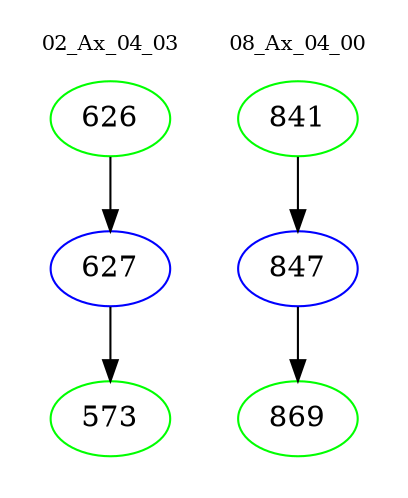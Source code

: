 digraph{
subgraph cluster_0 {
color = white
label = "02_Ax_04_03";
fontsize=10;
T0_626 [label="626", color="green"]
T0_626 -> T0_627 [color="black"]
T0_627 [label="627", color="blue"]
T0_627 -> T0_573 [color="black"]
T0_573 [label="573", color="green"]
}
subgraph cluster_1 {
color = white
label = "08_Ax_04_00";
fontsize=10;
T1_841 [label="841", color="green"]
T1_841 -> T1_847 [color="black"]
T1_847 [label="847", color="blue"]
T1_847 -> T1_869 [color="black"]
T1_869 [label="869", color="green"]
}
}
